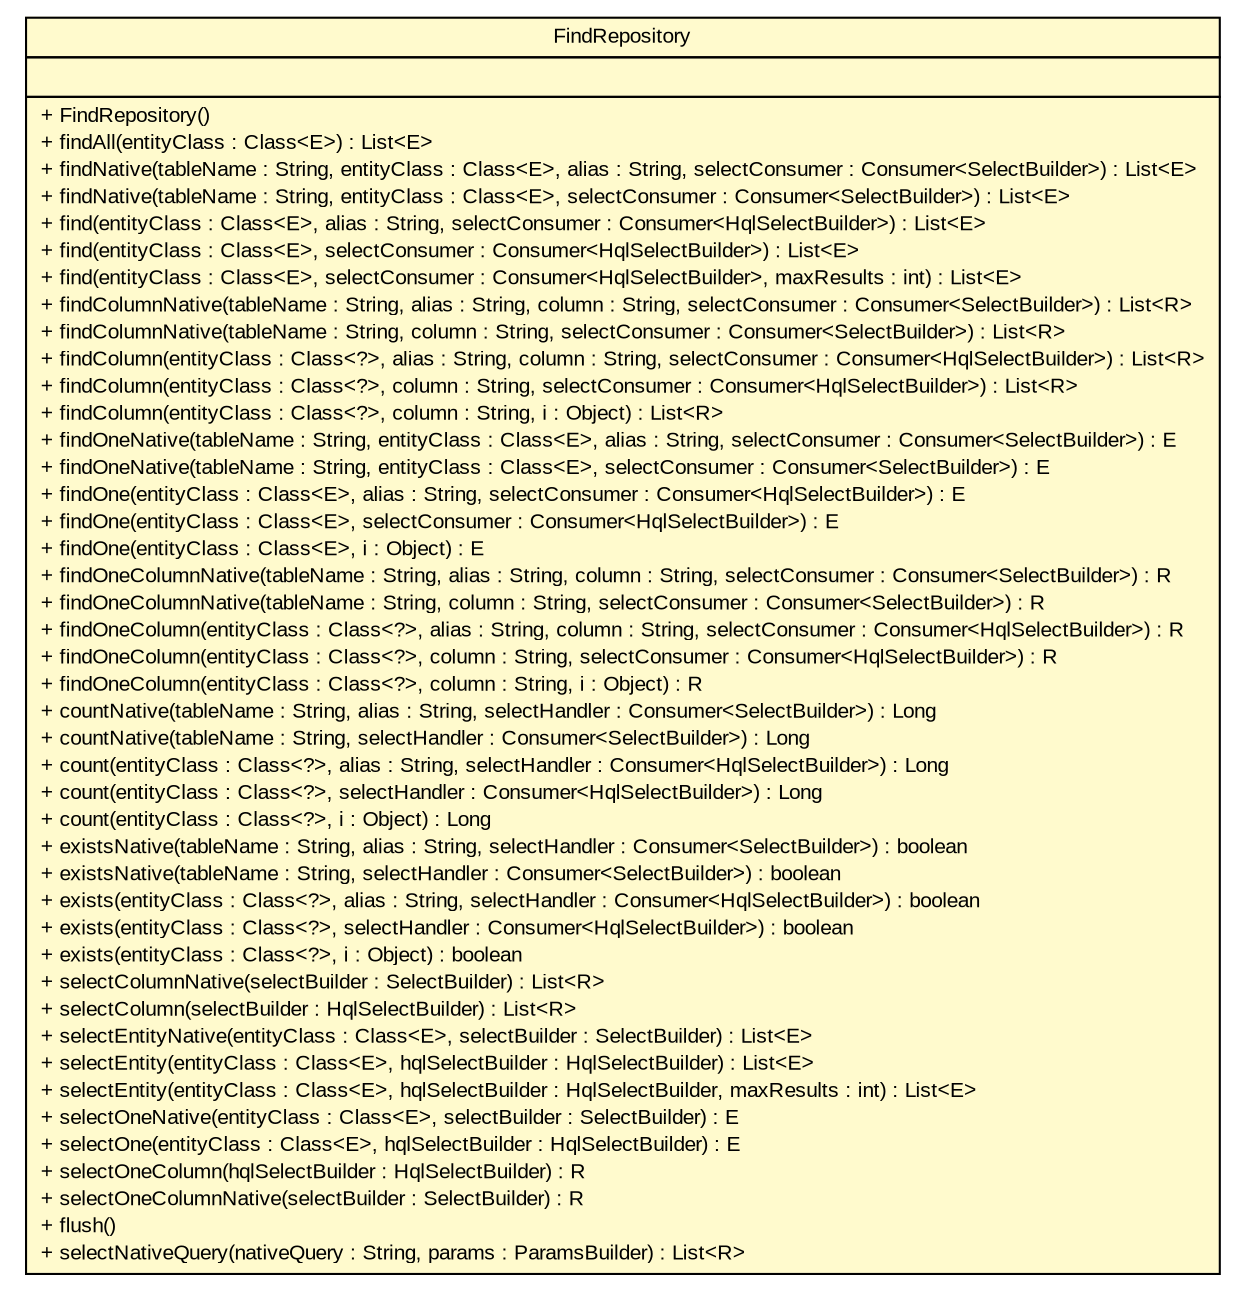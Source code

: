 #!/usr/local/bin/dot
#
# Class diagram 
# Generated by UMLGraph version R5_6 (http://www.umlgraph.org/)
#

digraph G {
	edge [fontname="arial",fontsize=10,labelfontname="arial",labelfontsize=10];
	node [fontname="arial",fontsize=10,shape=plaintext];
	nodesep=0.25;
	ranksep=0.5;
	// br.gov.to.sefaz.persistence.repository.FindRepository
	c428548 [label=<<table title="br.gov.to.sefaz.persistence.repository.FindRepository" border="0" cellborder="1" cellspacing="0" cellpadding="2" port="p" bgcolor="lemonChiffon" href="./FindRepository.html">
		<tr><td><table border="0" cellspacing="0" cellpadding="1">
<tr><td align="center" balign="center"> FindRepository </td></tr>
		</table></td></tr>
		<tr><td><table border="0" cellspacing="0" cellpadding="1">
<tr><td align="left" balign="left">  </td></tr>
		</table></td></tr>
		<tr><td><table border="0" cellspacing="0" cellpadding="1">
<tr><td align="left" balign="left"> + FindRepository() </td></tr>
<tr><td align="left" balign="left"> + findAll(entityClass : Class&lt;E&gt;) : List&lt;E&gt; </td></tr>
<tr><td align="left" balign="left"> + findNative(tableName : String, entityClass : Class&lt;E&gt;, alias : String, selectConsumer : Consumer&lt;SelectBuilder&gt;) : List&lt;E&gt; </td></tr>
<tr><td align="left" balign="left"> + findNative(tableName : String, entityClass : Class&lt;E&gt;, selectConsumer : Consumer&lt;SelectBuilder&gt;) : List&lt;E&gt; </td></tr>
<tr><td align="left" balign="left"> + find(entityClass : Class&lt;E&gt;, alias : String, selectConsumer : Consumer&lt;HqlSelectBuilder&gt;) : List&lt;E&gt; </td></tr>
<tr><td align="left" balign="left"> + find(entityClass : Class&lt;E&gt;, selectConsumer : Consumer&lt;HqlSelectBuilder&gt;) : List&lt;E&gt; </td></tr>
<tr><td align="left" balign="left"> + find(entityClass : Class&lt;E&gt;, selectConsumer : Consumer&lt;HqlSelectBuilder&gt;, maxResults : int) : List&lt;E&gt; </td></tr>
<tr><td align="left" balign="left"> + findColumnNative(tableName : String, alias : String, column : String, selectConsumer : Consumer&lt;SelectBuilder&gt;) : List&lt;R&gt; </td></tr>
<tr><td align="left" balign="left"> + findColumnNative(tableName : String, column : String, selectConsumer : Consumer&lt;SelectBuilder&gt;) : List&lt;R&gt; </td></tr>
<tr><td align="left" balign="left"> + findColumn(entityClass : Class&lt;?&gt;, alias : String, column : String, selectConsumer : Consumer&lt;HqlSelectBuilder&gt;) : List&lt;R&gt; </td></tr>
<tr><td align="left" balign="left"> + findColumn(entityClass : Class&lt;?&gt;, column : String, selectConsumer : Consumer&lt;HqlSelectBuilder&gt;) : List&lt;R&gt; </td></tr>
<tr><td align="left" balign="left"> + findColumn(entityClass : Class&lt;?&gt;, column : String, i : Object) : List&lt;R&gt; </td></tr>
<tr><td align="left" balign="left"> + findOneNative(tableName : String, entityClass : Class&lt;E&gt;, alias : String, selectConsumer : Consumer&lt;SelectBuilder&gt;) : E </td></tr>
<tr><td align="left" balign="left"> + findOneNative(tableName : String, entityClass : Class&lt;E&gt;, selectConsumer : Consumer&lt;SelectBuilder&gt;) : E </td></tr>
<tr><td align="left" balign="left"> + findOne(entityClass : Class&lt;E&gt;, alias : String, selectConsumer : Consumer&lt;HqlSelectBuilder&gt;) : E </td></tr>
<tr><td align="left" balign="left"> + findOne(entityClass : Class&lt;E&gt;, selectConsumer : Consumer&lt;HqlSelectBuilder&gt;) : E </td></tr>
<tr><td align="left" balign="left"> + findOne(entityClass : Class&lt;E&gt;, i : Object) : E </td></tr>
<tr><td align="left" balign="left"> + findOneColumnNative(tableName : String, alias : String, column : String, selectConsumer : Consumer&lt;SelectBuilder&gt;) : R </td></tr>
<tr><td align="left" balign="left"> + findOneColumnNative(tableName : String, column : String, selectConsumer : Consumer&lt;SelectBuilder&gt;) : R </td></tr>
<tr><td align="left" balign="left"> + findOneColumn(entityClass : Class&lt;?&gt;, alias : String, column : String, selectConsumer : Consumer&lt;HqlSelectBuilder&gt;) : R </td></tr>
<tr><td align="left" balign="left"> + findOneColumn(entityClass : Class&lt;?&gt;, column : String, selectConsumer : Consumer&lt;HqlSelectBuilder&gt;) : R </td></tr>
<tr><td align="left" balign="left"> + findOneColumn(entityClass : Class&lt;?&gt;, column : String, i : Object) : R </td></tr>
<tr><td align="left" balign="left"> + countNative(tableName : String, alias : String, selectHandler : Consumer&lt;SelectBuilder&gt;) : Long </td></tr>
<tr><td align="left" balign="left"> + countNative(tableName : String, selectHandler : Consumer&lt;SelectBuilder&gt;) : Long </td></tr>
<tr><td align="left" balign="left"> + count(entityClass : Class&lt;?&gt;, alias : String, selectHandler : Consumer&lt;HqlSelectBuilder&gt;) : Long </td></tr>
<tr><td align="left" balign="left"> + count(entityClass : Class&lt;?&gt;, selectHandler : Consumer&lt;HqlSelectBuilder&gt;) : Long </td></tr>
<tr><td align="left" balign="left"> + count(entityClass : Class&lt;?&gt;, i : Object) : Long </td></tr>
<tr><td align="left" balign="left"> + existsNative(tableName : String, alias : String, selectHandler : Consumer&lt;SelectBuilder&gt;) : boolean </td></tr>
<tr><td align="left" balign="left"> + existsNative(tableName : String, selectHandler : Consumer&lt;SelectBuilder&gt;) : boolean </td></tr>
<tr><td align="left" balign="left"> + exists(entityClass : Class&lt;?&gt;, alias : String, selectHandler : Consumer&lt;HqlSelectBuilder&gt;) : boolean </td></tr>
<tr><td align="left" balign="left"> + exists(entityClass : Class&lt;?&gt;, selectHandler : Consumer&lt;HqlSelectBuilder&gt;) : boolean </td></tr>
<tr><td align="left" balign="left"> + exists(entityClass : Class&lt;?&gt;, i : Object) : boolean </td></tr>
<tr><td align="left" balign="left"> + selectColumnNative(selectBuilder : SelectBuilder) : List&lt;R&gt; </td></tr>
<tr><td align="left" balign="left"> + selectColumn(selectBuilder : HqlSelectBuilder) : List&lt;R&gt; </td></tr>
<tr><td align="left" balign="left"> + selectEntityNative(entityClass : Class&lt;E&gt;, selectBuilder : SelectBuilder) : List&lt;E&gt; </td></tr>
<tr><td align="left" balign="left"> + selectEntity(entityClass : Class&lt;E&gt;, hqlSelectBuilder : HqlSelectBuilder) : List&lt;E&gt; </td></tr>
<tr><td align="left" balign="left"> + selectEntity(entityClass : Class&lt;E&gt;, hqlSelectBuilder : HqlSelectBuilder, maxResults : int) : List&lt;E&gt; </td></tr>
<tr><td align="left" balign="left"> + selectOneNative(entityClass : Class&lt;E&gt;, selectBuilder : SelectBuilder) : E </td></tr>
<tr><td align="left" balign="left"> + selectOne(entityClass : Class&lt;E&gt;, hqlSelectBuilder : HqlSelectBuilder) : E </td></tr>
<tr><td align="left" balign="left"> + selectOneColumn(hqlSelectBuilder : HqlSelectBuilder) : R </td></tr>
<tr><td align="left" balign="left"> + selectOneColumnNative(selectBuilder : SelectBuilder) : R </td></tr>
<tr><td align="left" balign="left"> + flush() </td></tr>
<tr><td align="left" balign="left"> + selectNativeQuery(nativeQuery : String, params : ParamsBuilder) : List&lt;R&gt; </td></tr>
		</table></td></tr>
		</table>>, URL="./FindRepository.html", fontname="arial", fontcolor="black", fontsize=10.0];
}

